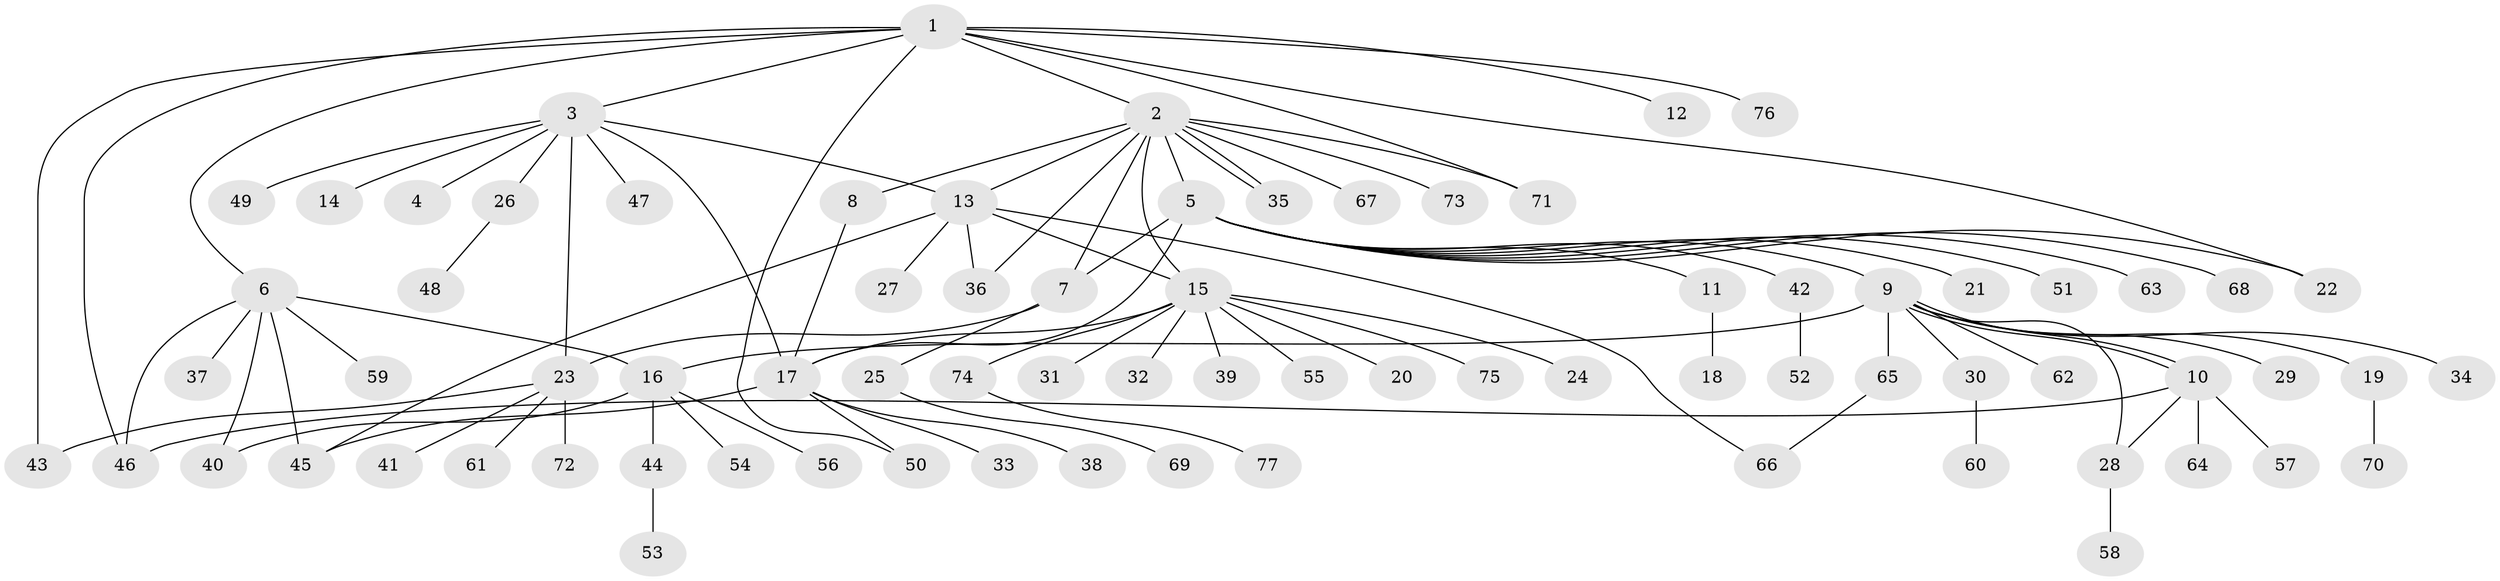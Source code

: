 // coarse degree distribution, {7: 0.03389830508474576, 11: 0.01694915254237288, 8: 0.01694915254237288, 1: 0.6440677966101694, 18: 0.01694915254237288, 4: 0.01694915254237288, 2: 0.15254237288135594, 5: 0.03389830508474576, 6: 0.03389830508474576, 10: 0.01694915254237288, 9: 0.01694915254237288}
// Generated by graph-tools (version 1.1) at 2025/41/03/06/25 10:41:51]
// undirected, 77 vertices, 98 edges
graph export_dot {
graph [start="1"]
  node [color=gray90,style=filled];
  1;
  2;
  3;
  4;
  5;
  6;
  7;
  8;
  9;
  10;
  11;
  12;
  13;
  14;
  15;
  16;
  17;
  18;
  19;
  20;
  21;
  22;
  23;
  24;
  25;
  26;
  27;
  28;
  29;
  30;
  31;
  32;
  33;
  34;
  35;
  36;
  37;
  38;
  39;
  40;
  41;
  42;
  43;
  44;
  45;
  46;
  47;
  48;
  49;
  50;
  51;
  52;
  53;
  54;
  55;
  56;
  57;
  58;
  59;
  60;
  61;
  62;
  63;
  64;
  65;
  66;
  67;
  68;
  69;
  70;
  71;
  72;
  73;
  74;
  75;
  76;
  77;
  1 -- 2;
  1 -- 3;
  1 -- 6;
  1 -- 12;
  1 -- 22;
  1 -- 43;
  1 -- 46;
  1 -- 50;
  1 -- 71;
  1 -- 76;
  2 -- 5;
  2 -- 7;
  2 -- 8;
  2 -- 13;
  2 -- 15;
  2 -- 35;
  2 -- 35;
  2 -- 36;
  2 -- 67;
  2 -- 71;
  2 -- 73;
  3 -- 4;
  3 -- 13;
  3 -- 14;
  3 -- 17;
  3 -- 23;
  3 -- 26;
  3 -- 47;
  3 -- 49;
  5 -- 7;
  5 -- 9;
  5 -- 11;
  5 -- 17;
  5 -- 21;
  5 -- 22;
  5 -- 42;
  5 -- 51;
  5 -- 63;
  5 -- 68;
  6 -- 16;
  6 -- 37;
  6 -- 40;
  6 -- 45;
  6 -- 46;
  6 -- 59;
  7 -- 23;
  7 -- 25;
  8 -- 17;
  9 -- 10;
  9 -- 10;
  9 -- 16;
  9 -- 19;
  9 -- 28;
  9 -- 29;
  9 -- 30;
  9 -- 34;
  9 -- 62;
  9 -- 65;
  10 -- 28;
  10 -- 46;
  10 -- 57;
  10 -- 64;
  11 -- 18;
  13 -- 15;
  13 -- 27;
  13 -- 36;
  13 -- 45;
  13 -- 66;
  15 -- 17;
  15 -- 20;
  15 -- 24;
  15 -- 31;
  15 -- 32;
  15 -- 39;
  15 -- 55;
  15 -- 74;
  15 -- 75;
  16 -- 40;
  16 -- 44;
  16 -- 54;
  16 -- 56;
  17 -- 33;
  17 -- 38;
  17 -- 45;
  17 -- 50;
  19 -- 70;
  23 -- 41;
  23 -- 43;
  23 -- 61;
  23 -- 72;
  25 -- 69;
  26 -- 48;
  28 -- 58;
  30 -- 60;
  42 -- 52;
  44 -- 53;
  65 -- 66;
  74 -- 77;
}
